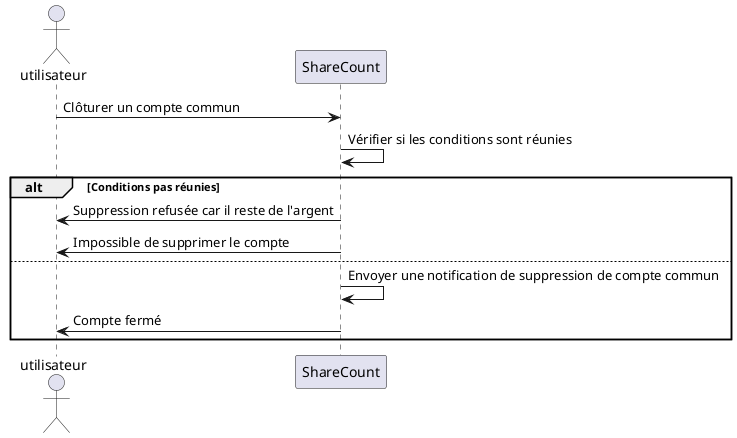 @startuml  Clôturer un compte commun

actor utilisateur as u
participant ShareCount as sc

u -> sc : Clôturer un compte commun
sc -> sc : Vérifier si les conditions sont réunies

alt Conditions pas réunies
sc -> u : Suppression refusée car il reste de l'argent
sc -> u : Impossible de supprimer le compte
else

sc -> sc : Envoyer une notification de suppression de compte commun
sc -> u : Compte fermé

end

@enduml